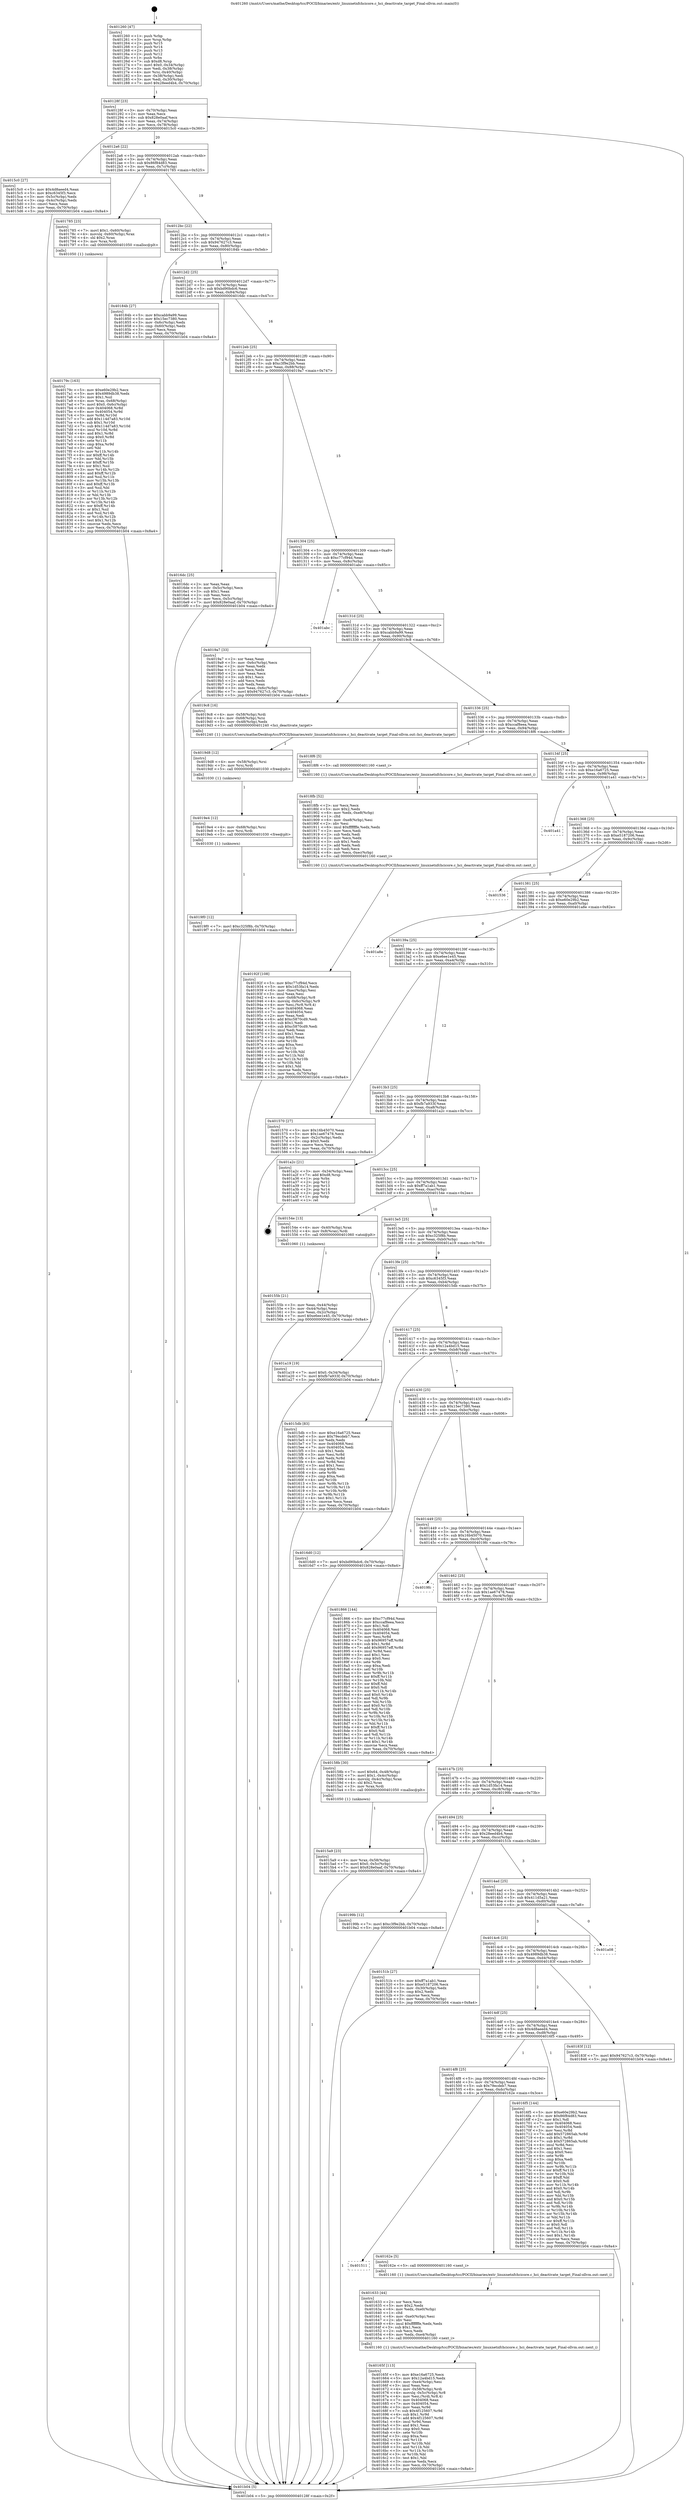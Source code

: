 digraph "0x401260" {
  label = "0x401260 (/mnt/c/Users/mathe/Desktop/tcc/POCII/binaries/extr_linuxnetnfchcicore.c_hci_deactivate_target_Final-ollvm.out::main(0))"
  labelloc = "t"
  node[shape=record]

  Entry [label="",width=0.3,height=0.3,shape=circle,fillcolor=black,style=filled]
  "0x40128f" [label="{
     0x40128f [23]\l
     | [instrs]\l
     &nbsp;&nbsp;0x40128f \<+3\>: mov -0x70(%rbp),%eax\l
     &nbsp;&nbsp;0x401292 \<+2\>: mov %eax,%ecx\l
     &nbsp;&nbsp;0x401294 \<+6\>: sub $0x828e0aaf,%ecx\l
     &nbsp;&nbsp;0x40129a \<+3\>: mov %eax,-0x74(%rbp)\l
     &nbsp;&nbsp;0x40129d \<+3\>: mov %ecx,-0x78(%rbp)\l
     &nbsp;&nbsp;0x4012a0 \<+6\>: je 00000000004015c0 \<main+0x360\>\l
  }"]
  "0x4015c0" [label="{
     0x4015c0 [27]\l
     | [instrs]\l
     &nbsp;&nbsp;0x4015c0 \<+5\>: mov $0x4d8aeed4,%eax\l
     &nbsp;&nbsp;0x4015c5 \<+5\>: mov $0xc6345f3,%ecx\l
     &nbsp;&nbsp;0x4015ca \<+3\>: mov -0x5c(%rbp),%edx\l
     &nbsp;&nbsp;0x4015cd \<+3\>: cmp -0x4c(%rbp),%edx\l
     &nbsp;&nbsp;0x4015d0 \<+3\>: cmovl %ecx,%eax\l
     &nbsp;&nbsp;0x4015d3 \<+3\>: mov %eax,-0x70(%rbp)\l
     &nbsp;&nbsp;0x4015d6 \<+5\>: jmp 0000000000401b04 \<main+0x8a4\>\l
  }"]
  "0x4012a6" [label="{
     0x4012a6 [22]\l
     | [instrs]\l
     &nbsp;&nbsp;0x4012a6 \<+5\>: jmp 00000000004012ab \<main+0x4b\>\l
     &nbsp;&nbsp;0x4012ab \<+3\>: mov -0x74(%rbp),%eax\l
     &nbsp;&nbsp;0x4012ae \<+5\>: sub $0x86f84d83,%eax\l
     &nbsp;&nbsp;0x4012b3 \<+3\>: mov %eax,-0x7c(%rbp)\l
     &nbsp;&nbsp;0x4012b6 \<+6\>: je 0000000000401785 \<main+0x525\>\l
  }"]
  Exit [label="",width=0.3,height=0.3,shape=circle,fillcolor=black,style=filled,peripheries=2]
  "0x401785" [label="{
     0x401785 [23]\l
     | [instrs]\l
     &nbsp;&nbsp;0x401785 \<+7\>: movl $0x1,-0x60(%rbp)\l
     &nbsp;&nbsp;0x40178c \<+4\>: movslq -0x60(%rbp),%rax\l
     &nbsp;&nbsp;0x401790 \<+4\>: shl $0x2,%rax\l
     &nbsp;&nbsp;0x401794 \<+3\>: mov %rax,%rdi\l
     &nbsp;&nbsp;0x401797 \<+5\>: call 0000000000401050 \<malloc@plt\>\l
     | [calls]\l
     &nbsp;&nbsp;0x401050 \{1\} (unknown)\l
  }"]
  "0x4012bc" [label="{
     0x4012bc [22]\l
     | [instrs]\l
     &nbsp;&nbsp;0x4012bc \<+5\>: jmp 00000000004012c1 \<main+0x61\>\l
     &nbsp;&nbsp;0x4012c1 \<+3\>: mov -0x74(%rbp),%eax\l
     &nbsp;&nbsp;0x4012c4 \<+5\>: sub $0x947627c3,%eax\l
     &nbsp;&nbsp;0x4012c9 \<+3\>: mov %eax,-0x80(%rbp)\l
     &nbsp;&nbsp;0x4012cc \<+6\>: je 000000000040184b \<main+0x5eb\>\l
  }"]
  "0x4019f0" [label="{
     0x4019f0 [12]\l
     | [instrs]\l
     &nbsp;&nbsp;0x4019f0 \<+7\>: movl $0xc325f8b,-0x70(%rbp)\l
     &nbsp;&nbsp;0x4019f7 \<+5\>: jmp 0000000000401b04 \<main+0x8a4\>\l
  }"]
  "0x40184b" [label="{
     0x40184b [27]\l
     | [instrs]\l
     &nbsp;&nbsp;0x40184b \<+5\>: mov $0xcabb9a99,%eax\l
     &nbsp;&nbsp;0x401850 \<+5\>: mov $0x15ec7380,%ecx\l
     &nbsp;&nbsp;0x401855 \<+3\>: mov -0x6c(%rbp),%edx\l
     &nbsp;&nbsp;0x401858 \<+3\>: cmp -0x60(%rbp),%edx\l
     &nbsp;&nbsp;0x40185b \<+3\>: cmovl %ecx,%eax\l
     &nbsp;&nbsp;0x40185e \<+3\>: mov %eax,-0x70(%rbp)\l
     &nbsp;&nbsp;0x401861 \<+5\>: jmp 0000000000401b04 \<main+0x8a4\>\l
  }"]
  "0x4012d2" [label="{
     0x4012d2 [25]\l
     | [instrs]\l
     &nbsp;&nbsp;0x4012d2 \<+5\>: jmp 00000000004012d7 \<main+0x77\>\l
     &nbsp;&nbsp;0x4012d7 \<+3\>: mov -0x74(%rbp),%eax\l
     &nbsp;&nbsp;0x4012da \<+5\>: sub $0xbd90bdc6,%eax\l
     &nbsp;&nbsp;0x4012df \<+6\>: mov %eax,-0x84(%rbp)\l
     &nbsp;&nbsp;0x4012e5 \<+6\>: je 00000000004016dc \<main+0x47c\>\l
  }"]
  "0x4019e4" [label="{
     0x4019e4 [12]\l
     | [instrs]\l
     &nbsp;&nbsp;0x4019e4 \<+4\>: mov -0x68(%rbp),%rsi\l
     &nbsp;&nbsp;0x4019e8 \<+3\>: mov %rsi,%rdi\l
     &nbsp;&nbsp;0x4019eb \<+5\>: call 0000000000401030 \<free@plt\>\l
     | [calls]\l
     &nbsp;&nbsp;0x401030 \{1\} (unknown)\l
  }"]
  "0x4016dc" [label="{
     0x4016dc [25]\l
     | [instrs]\l
     &nbsp;&nbsp;0x4016dc \<+2\>: xor %eax,%eax\l
     &nbsp;&nbsp;0x4016de \<+3\>: mov -0x5c(%rbp),%ecx\l
     &nbsp;&nbsp;0x4016e1 \<+3\>: sub $0x1,%eax\l
     &nbsp;&nbsp;0x4016e4 \<+2\>: sub %eax,%ecx\l
     &nbsp;&nbsp;0x4016e6 \<+3\>: mov %ecx,-0x5c(%rbp)\l
     &nbsp;&nbsp;0x4016e9 \<+7\>: movl $0x828e0aaf,-0x70(%rbp)\l
     &nbsp;&nbsp;0x4016f0 \<+5\>: jmp 0000000000401b04 \<main+0x8a4\>\l
  }"]
  "0x4012eb" [label="{
     0x4012eb [25]\l
     | [instrs]\l
     &nbsp;&nbsp;0x4012eb \<+5\>: jmp 00000000004012f0 \<main+0x90\>\l
     &nbsp;&nbsp;0x4012f0 \<+3\>: mov -0x74(%rbp),%eax\l
     &nbsp;&nbsp;0x4012f3 \<+5\>: sub $0xc3f9e2bb,%eax\l
     &nbsp;&nbsp;0x4012f8 \<+6\>: mov %eax,-0x88(%rbp)\l
     &nbsp;&nbsp;0x4012fe \<+6\>: je 00000000004019a7 \<main+0x747\>\l
  }"]
  "0x4019d8" [label="{
     0x4019d8 [12]\l
     | [instrs]\l
     &nbsp;&nbsp;0x4019d8 \<+4\>: mov -0x58(%rbp),%rsi\l
     &nbsp;&nbsp;0x4019dc \<+3\>: mov %rsi,%rdi\l
     &nbsp;&nbsp;0x4019df \<+5\>: call 0000000000401030 \<free@plt\>\l
     | [calls]\l
     &nbsp;&nbsp;0x401030 \{1\} (unknown)\l
  }"]
  "0x4019a7" [label="{
     0x4019a7 [33]\l
     | [instrs]\l
     &nbsp;&nbsp;0x4019a7 \<+2\>: xor %eax,%eax\l
     &nbsp;&nbsp;0x4019a9 \<+3\>: mov -0x6c(%rbp),%ecx\l
     &nbsp;&nbsp;0x4019ac \<+2\>: mov %eax,%edx\l
     &nbsp;&nbsp;0x4019ae \<+2\>: sub %ecx,%edx\l
     &nbsp;&nbsp;0x4019b0 \<+2\>: mov %eax,%ecx\l
     &nbsp;&nbsp;0x4019b2 \<+3\>: sub $0x1,%ecx\l
     &nbsp;&nbsp;0x4019b5 \<+2\>: add %ecx,%edx\l
     &nbsp;&nbsp;0x4019b7 \<+2\>: sub %edx,%eax\l
     &nbsp;&nbsp;0x4019b9 \<+3\>: mov %eax,-0x6c(%rbp)\l
     &nbsp;&nbsp;0x4019bc \<+7\>: movl $0x947627c3,-0x70(%rbp)\l
     &nbsp;&nbsp;0x4019c3 \<+5\>: jmp 0000000000401b04 \<main+0x8a4\>\l
  }"]
  "0x401304" [label="{
     0x401304 [25]\l
     | [instrs]\l
     &nbsp;&nbsp;0x401304 \<+5\>: jmp 0000000000401309 \<main+0xa9\>\l
     &nbsp;&nbsp;0x401309 \<+3\>: mov -0x74(%rbp),%eax\l
     &nbsp;&nbsp;0x40130c \<+5\>: sub $0xc77cf94d,%eax\l
     &nbsp;&nbsp;0x401311 \<+6\>: mov %eax,-0x8c(%rbp)\l
     &nbsp;&nbsp;0x401317 \<+6\>: je 0000000000401abc \<main+0x85c\>\l
  }"]
  "0x40192f" [label="{
     0x40192f [108]\l
     | [instrs]\l
     &nbsp;&nbsp;0x40192f \<+5\>: mov $0xc77cf94d,%ecx\l
     &nbsp;&nbsp;0x401934 \<+5\>: mov $0x1d53fa14,%edx\l
     &nbsp;&nbsp;0x401939 \<+6\>: mov -0xec(%rbp),%esi\l
     &nbsp;&nbsp;0x40193f \<+3\>: imul %eax,%esi\l
     &nbsp;&nbsp;0x401942 \<+4\>: mov -0x68(%rbp),%r8\l
     &nbsp;&nbsp;0x401946 \<+4\>: movslq -0x6c(%rbp),%r9\l
     &nbsp;&nbsp;0x40194a \<+4\>: mov %esi,(%r8,%r9,4)\l
     &nbsp;&nbsp;0x40194e \<+7\>: mov 0x404068,%eax\l
     &nbsp;&nbsp;0x401955 \<+7\>: mov 0x404054,%esi\l
     &nbsp;&nbsp;0x40195c \<+2\>: mov %eax,%edi\l
     &nbsp;&nbsp;0x40195e \<+6\>: add $0xc5870cd9,%edi\l
     &nbsp;&nbsp;0x401964 \<+3\>: sub $0x1,%edi\l
     &nbsp;&nbsp;0x401967 \<+6\>: sub $0xc5870cd9,%edi\l
     &nbsp;&nbsp;0x40196d \<+3\>: imul %edi,%eax\l
     &nbsp;&nbsp;0x401970 \<+3\>: and $0x1,%eax\l
     &nbsp;&nbsp;0x401973 \<+3\>: cmp $0x0,%eax\l
     &nbsp;&nbsp;0x401976 \<+4\>: sete %r10b\l
     &nbsp;&nbsp;0x40197a \<+3\>: cmp $0xa,%esi\l
     &nbsp;&nbsp;0x40197d \<+4\>: setl %r11b\l
     &nbsp;&nbsp;0x401981 \<+3\>: mov %r10b,%bl\l
     &nbsp;&nbsp;0x401984 \<+3\>: and %r11b,%bl\l
     &nbsp;&nbsp;0x401987 \<+3\>: xor %r11b,%r10b\l
     &nbsp;&nbsp;0x40198a \<+3\>: or %r10b,%bl\l
     &nbsp;&nbsp;0x40198d \<+3\>: test $0x1,%bl\l
     &nbsp;&nbsp;0x401990 \<+3\>: cmovne %edx,%ecx\l
     &nbsp;&nbsp;0x401993 \<+3\>: mov %ecx,-0x70(%rbp)\l
     &nbsp;&nbsp;0x401996 \<+5\>: jmp 0000000000401b04 \<main+0x8a4\>\l
  }"]
  "0x401abc" [label="{
     0x401abc\l
  }", style=dashed]
  "0x40131d" [label="{
     0x40131d [25]\l
     | [instrs]\l
     &nbsp;&nbsp;0x40131d \<+5\>: jmp 0000000000401322 \<main+0xc2\>\l
     &nbsp;&nbsp;0x401322 \<+3\>: mov -0x74(%rbp),%eax\l
     &nbsp;&nbsp;0x401325 \<+5\>: sub $0xcabb9a99,%eax\l
     &nbsp;&nbsp;0x40132a \<+6\>: mov %eax,-0x90(%rbp)\l
     &nbsp;&nbsp;0x401330 \<+6\>: je 00000000004019c8 \<main+0x768\>\l
  }"]
  "0x4018fb" [label="{
     0x4018fb [52]\l
     | [instrs]\l
     &nbsp;&nbsp;0x4018fb \<+2\>: xor %ecx,%ecx\l
     &nbsp;&nbsp;0x4018fd \<+5\>: mov $0x2,%edx\l
     &nbsp;&nbsp;0x401902 \<+6\>: mov %edx,-0xe8(%rbp)\l
     &nbsp;&nbsp;0x401908 \<+1\>: cltd\l
     &nbsp;&nbsp;0x401909 \<+6\>: mov -0xe8(%rbp),%esi\l
     &nbsp;&nbsp;0x40190f \<+2\>: idiv %esi\l
     &nbsp;&nbsp;0x401911 \<+6\>: imul $0xfffffffe,%edx,%edx\l
     &nbsp;&nbsp;0x401917 \<+2\>: mov %ecx,%edi\l
     &nbsp;&nbsp;0x401919 \<+2\>: sub %edx,%edi\l
     &nbsp;&nbsp;0x40191b \<+2\>: mov %ecx,%edx\l
     &nbsp;&nbsp;0x40191d \<+3\>: sub $0x1,%edx\l
     &nbsp;&nbsp;0x401920 \<+2\>: add %edx,%edi\l
     &nbsp;&nbsp;0x401922 \<+2\>: sub %edi,%ecx\l
     &nbsp;&nbsp;0x401924 \<+6\>: mov %ecx,-0xec(%rbp)\l
     &nbsp;&nbsp;0x40192a \<+5\>: call 0000000000401160 \<next_i\>\l
     | [calls]\l
     &nbsp;&nbsp;0x401160 \{1\} (/mnt/c/Users/mathe/Desktop/tcc/POCII/binaries/extr_linuxnetnfchcicore.c_hci_deactivate_target_Final-ollvm.out::next_i)\l
  }"]
  "0x4019c8" [label="{
     0x4019c8 [16]\l
     | [instrs]\l
     &nbsp;&nbsp;0x4019c8 \<+4\>: mov -0x58(%rbp),%rdi\l
     &nbsp;&nbsp;0x4019cc \<+4\>: mov -0x68(%rbp),%rsi\l
     &nbsp;&nbsp;0x4019d0 \<+3\>: mov -0x48(%rbp),%edx\l
     &nbsp;&nbsp;0x4019d3 \<+5\>: call 0000000000401240 \<hci_deactivate_target\>\l
     | [calls]\l
     &nbsp;&nbsp;0x401240 \{1\} (/mnt/c/Users/mathe/Desktop/tcc/POCII/binaries/extr_linuxnetnfchcicore.c_hci_deactivate_target_Final-ollvm.out::hci_deactivate_target)\l
  }"]
  "0x401336" [label="{
     0x401336 [25]\l
     | [instrs]\l
     &nbsp;&nbsp;0x401336 \<+5\>: jmp 000000000040133b \<main+0xdb\>\l
     &nbsp;&nbsp;0x40133b \<+3\>: mov -0x74(%rbp),%eax\l
     &nbsp;&nbsp;0x40133e \<+5\>: sub $0xccaf8eea,%eax\l
     &nbsp;&nbsp;0x401343 \<+6\>: mov %eax,-0x94(%rbp)\l
     &nbsp;&nbsp;0x401349 \<+6\>: je 00000000004018f6 \<main+0x696\>\l
  }"]
  "0x40179c" [label="{
     0x40179c [163]\l
     | [instrs]\l
     &nbsp;&nbsp;0x40179c \<+5\>: mov $0xe60e29b2,%ecx\l
     &nbsp;&nbsp;0x4017a1 \<+5\>: mov $0x4989db38,%edx\l
     &nbsp;&nbsp;0x4017a6 \<+3\>: mov $0x1,%sil\l
     &nbsp;&nbsp;0x4017a9 \<+4\>: mov %rax,-0x68(%rbp)\l
     &nbsp;&nbsp;0x4017ad \<+7\>: movl $0x0,-0x6c(%rbp)\l
     &nbsp;&nbsp;0x4017b4 \<+8\>: mov 0x404068,%r8d\l
     &nbsp;&nbsp;0x4017bc \<+8\>: mov 0x404054,%r9d\l
     &nbsp;&nbsp;0x4017c4 \<+3\>: mov %r8d,%r10d\l
     &nbsp;&nbsp;0x4017c7 \<+7\>: add $0x114d7a83,%r10d\l
     &nbsp;&nbsp;0x4017ce \<+4\>: sub $0x1,%r10d\l
     &nbsp;&nbsp;0x4017d2 \<+7\>: sub $0x114d7a83,%r10d\l
     &nbsp;&nbsp;0x4017d9 \<+4\>: imul %r10d,%r8d\l
     &nbsp;&nbsp;0x4017dd \<+4\>: and $0x1,%r8d\l
     &nbsp;&nbsp;0x4017e1 \<+4\>: cmp $0x0,%r8d\l
     &nbsp;&nbsp;0x4017e5 \<+4\>: sete %r11b\l
     &nbsp;&nbsp;0x4017e9 \<+4\>: cmp $0xa,%r9d\l
     &nbsp;&nbsp;0x4017ed \<+3\>: setl %bl\l
     &nbsp;&nbsp;0x4017f0 \<+3\>: mov %r11b,%r14b\l
     &nbsp;&nbsp;0x4017f3 \<+4\>: xor $0xff,%r14b\l
     &nbsp;&nbsp;0x4017f7 \<+3\>: mov %bl,%r15b\l
     &nbsp;&nbsp;0x4017fa \<+4\>: xor $0xff,%r15b\l
     &nbsp;&nbsp;0x4017fe \<+4\>: xor $0x1,%sil\l
     &nbsp;&nbsp;0x401802 \<+3\>: mov %r14b,%r12b\l
     &nbsp;&nbsp;0x401805 \<+4\>: and $0xff,%r12b\l
     &nbsp;&nbsp;0x401809 \<+3\>: and %sil,%r11b\l
     &nbsp;&nbsp;0x40180c \<+3\>: mov %r15b,%r13b\l
     &nbsp;&nbsp;0x40180f \<+4\>: and $0xff,%r13b\l
     &nbsp;&nbsp;0x401813 \<+3\>: and %sil,%bl\l
     &nbsp;&nbsp;0x401816 \<+3\>: or %r11b,%r12b\l
     &nbsp;&nbsp;0x401819 \<+3\>: or %bl,%r13b\l
     &nbsp;&nbsp;0x40181c \<+3\>: xor %r13b,%r12b\l
     &nbsp;&nbsp;0x40181f \<+3\>: or %r15b,%r14b\l
     &nbsp;&nbsp;0x401822 \<+4\>: xor $0xff,%r14b\l
     &nbsp;&nbsp;0x401826 \<+4\>: or $0x1,%sil\l
     &nbsp;&nbsp;0x40182a \<+3\>: and %sil,%r14b\l
     &nbsp;&nbsp;0x40182d \<+3\>: or %r14b,%r12b\l
     &nbsp;&nbsp;0x401830 \<+4\>: test $0x1,%r12b\l
     &nbsp;&nbsp;0x401834 \<+3\>: cmovne %edx,%ecx\l
     &nbsp;&nbsp;0x401837 \<+3\>: mov %ecx,-0x70(%rbp)\l
     &nbsp;&nbsp;0x40183a \<+5\>: jmp 0000000000401b04 \<main+0x8a4\>\l
  }"]
  "0x4018f6" [label="{
     0x4018f6 [5]\l
     | [instrs]\l
     &nbsp;&nbsp;0x4018f6 \<+5\>: call 0000000000401160 \<next_i\>\l
     | [calls]\l
     &nbsp;&nbsp;0x401160 \{1\} (/mnt/c/Users/mathe/Desktop/tcc/POCII/binaries/extr_linuxnetnfchcicore.c_hci_deactivate_target_Final-ollvm.out::next_i)\l
  }"]
  "0x40134f" [label="{
     0x40134f [25]\l
     | [instrs]\l
     &nbsp;&nbsp;0x40134f \<+5\>: jmp 0000000000401354 \<main+0xf4\>\l
     &nbsp;&nbsp;0x401354 \<+3\>: mov -0x74(%rbp),%eax\l
     &nbsp;&nbsp;0x401357 \<+5\>: sub $0xe16a6725,%eax\l
     &nbsp;&nbsp;0x40135c \<+6\>: mov %eax,-0x98(%rbp)\l
     &nbsp;&nbsp;0x401362 \<+6\>: je 0000000000401a41 \<main+0x7e1\>\l
  }"]
  "0x40165f" [label="{
     0x40165f [113]\l
     | [instrs]\l
     &nbsp;&nbsp;0x40165f \<+5\>: mov $0xe16a6725,%ecx\l
     &nbsp;&nbsp;0x401664 \<+5\>: mov $0x12a4bd15,%edx\l
     &nbsp;&nbsp;0x401669 \<+6\>: mov -0xe4(%rbp),%esi\l
     &nbsp;&nbsp;0x40166f \<+3\>: imul %eax,%esi\l
     &nbsp;&nbsp;0x401672 \<+4\>: mov -0x58(%rbp),%rdi\l
     &nbsp;&nbsp;0x401676 \<+4\>: movslq -0x5c(%rbp),%r8\l
     &nbsp;&nbsp;0x40167a \<+4\>: mov %esi,(%rdi,%r8,4)\l
     &nbsp;&nbsp;0x40167e \<+7\>: mov 0x404068,%eax\l
     &nbsp;&nbsp;0x401685 \<+7\>: mov 0x404054,%esi\l
     &nbsp;&nbsp;0x40168c \<+3\>: mov %eax,%r9d\l
     &nbsp;&nbsp;0x40168f \<+7\>: sub $0x4f125607,%r9d\l
     &nbsp;&nbsp;0x401696 \<+4\>: sub $0x1,%r9d\l
     &nbsp;&nbsp;0x40169a \<+7\>: add $0x4f125607,%r9d\l
     &nbsp;&nbsp;0x4016a1 \<+4\>: imul %r9d,%eax\l
     &nbsp;&nbsp;0x4016a5 \<+3\>: and $0x1,%eax\l
     &nbsp;&nbsp;0x4016a8 \<+3\>: cmp $0x0,%eax\l
     &nbsp;&nbsp;0x4016ab \<+4\>: sete %r10b\l
     &nbsp;&nbsp;0x4016af \<+3\>: cmp $0xa,%esi\l
     &nbsp;&nbsp;0x4016b2 \<+4\>: setl %r11b\l
     &nbsp;&nbsp;0x4016b6 \<+3\>: mov %r10b,%bl\l
     &nbsp;&nbsp;0x4016b9 \<+3\>: and %r11b,%bl\l
     &nbsp;&nbsp;0x4016bc \<+3\>: xor %r11b,%r10b\l
     &nbsp;&nbsp;0x4016bf \<+3\>: or %r10b,%bl\l
     &nbsp;&nbsp;0x4016c2 \<+3\>: test $0x1,%bl\l
     &nbsp;&nbsp;0x4016c5 \<+3\>: cmovne %edx,%ecx\l
     &nbsp;&nbsp;0x4016c8 \<+3\>: mov %ecx,-0x70(%rbp)\l
     &nbsp;&nbsp;0x4016cb \<+5\>: jmp 0000000000401b04 \<main+0x8a4\>\l
  }"]
  "0x401a41" [label="{
     0x401a41\l
  }", style=dashed]
  "0x401368" [label="{
     0x401368 [25]\l
     | [instrs]\l
     &nbsp;&nbsp;0x401368 \<+5\>: jmp 000000000040136d \<main+0x10d\>\l
     &nbsp;&nbsp;0x40136d \<+3\>: mov -0x74(%rbp),%eax\l
     &nbsp;&nbsp;0x401370 \<+5\>: sub $0xe5187206,%eax\l
     &nbsp;&nbsp;0x401375 \<+6\>: mov %eax,-0x9c(%rbp)\l
     &nbsp;&nbsp;0x40137b \<+6\>: je 0000000000401536 \<main+0x2d6\>\l
  }"]
  "0x401633" [label="{
     0x401633 [44]\l
     | [instrs]\l
     &nbsp;&nbsp;0x401633 \<+2\>: xor %ecx,%ecx\l
     &nbsp;&nbsp;0x401635 \<+5\>: mov $0x2,%edx\l
     &nbsp;&nbsp;0x40163a \<+6\>: mov %edx,-0xe0(%rbp)\l
     &nbsp;&nbsp;0x401640 \<+1\>: cltd\l
     &nbsp;&nbsp;0x401641 \<+6\>: mov -0xe0(%rbp),%esi\l
     &nbsp;&nbsp;0x401647 \<+2\>: idiv %esi\l
     &nbsp;&nbsp;0x401649 \<+6\>: imul $0xfffffffe,%edx,%edx\l
     &nbsp;&nbsp;0x40164f \<+3\>: sub $0x1,%ecx\l
     &nbsp;&nbsp;0x401652 \<+2\>: sub %ecx,%edx\l
     &nbsp;&nbsp;0x401654 \<+6\>: mov %edx,-0xe4(%rbp)\l
     &nbsp;&nbsp;0x40165a \<+5\>: call 0000000000401160 \<next_i\>\l
     | [calls]\l
     &nbsp;&nbsp;0x401160 \{1\} (/mnt/c/Users/mathe/Desktop/tcc/POCII/binaries/extr_linuxnetnfchcicore.c_hci_deactivate_target_Final-ollvm.out::next_i)\l
  }"]
  "0x401536" [label="{
     0x401536\l
  }", style=dashed]
  "0x401381" [label="{
     0x401381 [25]\l
     | [instrs]\l
     &nbsp;&nbsp;0x401381 \<+5\>: jmp 0000000000401386 \<main+0x126\>\l
     &nbsp;&nbsp;0x401386 \<+3\>: mov -0x74(%rbp),%eax\l
     &nbsp;&nbsp;0x401389 \<+5\>: sub $0xe60e29b2,%eax\l
     &nbsp;&nbsp;0x40138e \<+6\>: mov %eax,-0xa0(%rbp)\l
     &nbsp;&nbsp;0x401394 \<+6\>: je 0000000000401a8e \<main+0x82e\>\l
  }"]
  "0x401511" [label="{
     0x401511\l
  }", style=dashed]
  "0x401a8e" [label="{
     0x401a8e\l
  }", style=dashed]
  "0x40139a" [label="{
     0x40139a [25]\l
     | [instrs]\l
     &nbsp;&nbsp;0x40139a \<+5\>: jmp 000000000040139f \<main+0x13f\>\l
     &nbsp;&nbsp;0x40139f \<+3\>: mov -0x74(%rbp),%eax\l
     &nbsp;&nbsp;0x4013a2 \<+5\>: sub $0xe6ee1e45,%eax\l
     &nbsp;&nbsp;0x4013a7 \<+6\>: mov %eax,-0xa4(%rbp)\l
     &nbsp;&nbsp;0x4013ad \<+6\>: je 0000000000401570 \<main+0x310\>\l
  }"]
  "0x40162e" [label="{
     0x40162e [5]\l
     | [instrs]\l
     &nbsp;&nbsp;0x40162e \<+5\>: call 0000000000401160 \<next_i\>\l
     | [calls]\l
     &nbsp;&nbsp;0x401160 \{1\} (/mnt/c/Users/mathe/Desktop/tcc/POCII/binaries/extr_linuxnetnfchcicore.c_hci_deactivate_target_Final-ollvm.out::next_i)\l
  }"]
  "0x401570" [label="{
     0x401570 [27]\l
     | [instrs]\l
     &nbsp;&nbsp;0x401570 \<+5\>: mov $0x16b45070,%eax\l
     &nbsp;&nbsp;0x401575 \<+5\>: mov $0x1ae67478,%ecx\l
     &nbsp;&nbsp;0x40157a \<+3\>: mov -0x2c(%rbp),%edx\l
     &nbsp;&nbsp;0x40157d \<+3\>: cmp $0x0,%edx\l
     &nbsp;&nbsp;0x401580 \<+3\>: cmove %ecx,%eax\l
     &nbsp;&nbsp;0x401583 \<+3\>: mov %eax,-0x70(%rbp)\l
     &nbsp;&nbsp;0x401586 \<+5\>: jmp 0000000000401b04 \<main+0x8a4\>\l
  }"]
  "0x4013b3" [label="{
     0x4013b3 [25]\l
     | [instrs]\l
     &nbsp;&nbsp;0x4013b3 \<+5\>: jmp 00000000004013b8 \<main+0x158\>\l
     &nbsp;&nbsp;0x4013b8 \<+3\>: mov -0x74(%rbp),%eax\l
     &nbsp;&nbsp;0x4013bb \<+5\>: sub $0xfb7a933f,%eax\l
     &nbsp;&nbsp;0x4013c0 \<+6\>: mov %eax,-0xa8(%rbp)\l
     &nbsp;&nbsp;0x4013c6 \<+6\>: je 0000000000401a2c \<main+0x7cc\>\l
  }"]
  "0x4014f8" [label="{
     0x4014f8 [25]\l
     | [instrs]\l
     &nbsp;&nbsp;0x4014f8 \<+5\>: jmp 00000000004014fd \<main+0x29d\>\l
     &nbsp;&nbsp;0x4014fd \<+3\>: mov -0x74(%rbp),%eax\l
     &nbsp;&nbsp;0x401500 \<+5\>: sub $0x79ecdeb7,%eax\l
     &nbsp;&nbsp;0x401505 \<+6\>: mov %eax,-0xdc(%rbp)\l
     &nbsp;&nbsp;0x40150b \<+6\>: je 000000000040162e \<main+0x3ce\>\l
  }"]
  "0x401a2c" [label="{
     0x401a2c [21]\l
     | [instrs]\l
     &nbsp;&nbsp;0x401a2c \<+3\>: mov -0x34(%rbp),%eax\l
     &nbsp;&nbsp;0x401a2f \<+7\>: add $0xd8,%rsp\l
     &nbsp;&nbsp;0x401a36 \<+1\>: pop %rbx\l
     &nbsp;&nbsp;0x401a37 \<+2\>: pop %r12\l
     &nbsp;&nbsp;0x401a39 \<+2\>: pop %r13\l
     &nbsp;&nbsp;0x401a3b \<+2\>: pop %r14\l
     &nbsp;&nbsp;0x401a3d \<+2\>: pop %r15\l
     &nbsp;&nbsp;0x401a3f \<+1\>: pop %rbp\l
     &nbsp;&nbsp;0x401a40 \<+1\>: ret\l
  }"]
  "0x4013cc" [label="{
     0x4013cc [25]\l
     | [instrs]\l
     &nbsp;&nbsp;0x4013cc \<+5\>: jmp 00000000004013d1 \<main+0x171\>\l
     &nbsp;&nbsp;0x4013d1 \<+3\>: mov -0x74(%rbp),%eax\l
     &nbsp;&nbsp;0x4013d4 \<+5\>: sub $0xff7a1ab1,%eax\l
     &nbsp;&nbsp;0x4013d9 \<+6\>: mov %eax,-0xac(%rbp)\l
     &nbsp;&nbsp;0x4013df \<+6\>: je 000000000040154e \<main+0x2ee\>\l
  }"]
  "0x4016f5" [label="{
     0x4016f5 [144]\l
     | [instrs]\l
     &nbsp;&nbsp;0x4016f5 \<+5\>: mov $0xe60e29b2,%eax\l
     &nbsp;&nbsp;0x4016fa \<+5\>: mov $0x86f84d83,%ecx\l
     &nbsp;&nbsp;0x4016ff \<+2\>: mov $0x1,%dl\l
     &nbsp;&nbsp;0x401701 \<+7\>: mov 0x404068,%esi\l
     &nbsp;&nbsp;0x401708 \<+7\>: mov 0x404054,%edi\l
     &nbsp;&nbsp;0x40170f \<+3\>: mov %esi,%r8d\l
     &nbsp;&nbsp;0x401712 \<+7\>: add $0x572865ab,%r8d\l
     &nbsp;&nbsp;0x401719 \<+4\>: sub $0x1,%r8d\l
     &nbsp;&nbsp;0x40171d \<+7\>: sub $0x572865ab,%r8d\l
     &nbsp;&nbsp;0x401724 \<+4\>: imul %r8d,%esi\l
     &nbsp;&nbsp;0x401728 \<+3\>: and $0x1,%esi\l
     &nbsp;&nbsp;0x40172b \<+3\>: cmp $0x0,%esi\l
     &nbsp;&nbsp;0x40172e \<+4\>: sete %r9b\l
     &nbsp;&nbsp;0x401732 \<+3\>: cmp $0xa,%edi\l
     &nbsp;&nbsp;0x401735 \<+4\>: setl %r10b\l
     &nbsp;&nbsp;0x401739 \<+3\>: mov %r9b,%r11b\l
     &nbsp;&nbsp;0x40173c \<+4\>: xor $0xff,%r11b\l
     &nbsp;&nbsp;0x401740 \<+3\>: mov %r10b,%bl\l
     &nbsp;&nbsp;0x401743 \<+3\>: xor $0xff,%bl\l
     &nbsp;&nbsp;0x401746 \<+3\>: xor $0x0,%dl\l
     &nbsp;&nbsp;0x401749 \<+3\>: mov %r11b,%r14b\l
     &nbsp;&nbsp;0x40174c \<+4\>: and $0x0,%r14b\l
     &nbsp;&nbsp;0x401750 \<+3\>: and %dl,%r9b\l
     &nbsp;&nbsp;0x401753 \<+3\>: mov %bl,%r15b\l
     &nbsp;&nbsp;0x401756 \<+4\>: and $0x0,%r15b\l
     &nbsp;&nbsp;0x40175a \<+3\>: and %dl,%r10b\l
     &nbsp;&nbsp;0x40175d \<+3\>: or %r9b,%r14b\l
     &nbsp;&nbsp;0x401760 \<+3\>: or %r10b,%r15b\l
     &nbsp;&nbsp;0x401763 \<+3\>: xor %r15b,%r14b\l
     &nbsp;&nbsp;0x401766 \<+3\>: or %bl,%r11b\l
     &nbsp;&nbsp;0x401769 \<+4\>: xor $0xff,%r11b\l
     &nbsp;&nbsp;0x40176d \<+3\>: or $0x0,%dl\l
     &nbsp;&nbsp;0x401770 \<+3\>: and %dl,%r11b\l
     &nbsp;&nbsp;0x401773 \<+3\>: or %r11b,%r14b\l
     &nbsp;&nbsp;0x401776 \<+4\>: test $0x1,%r14b\l
     &nbsp;&nbsp;0x40177a \<+3\>: cmovne %ecx,%eax\l
     &nbsp;&nbsp;0x40177d \<+3\>: mov %eax,-0x70(%rbp)\l
     &nbsp;&nbsp;0x401780 \<+5\>: jmp 0000000000401b04 \<main+0x8a4\>\l
  }"]
  "0x40154e" [label="{
     0x40154e [13]\l
     | [instrs]\l
     &nbsp;&nbsp;0x40154e \<+4\>: mov -0x40(%rbp),%rax\l
     &nbsp;&nbsp;0x401552 \<+4\>: mov 0x8(%rax),%rdi\l
     &nbsp;&nbsp;0x401556 \<+5\>: call 0000000000401060 \<atoi@plt\>\l
     | [calls]\l
     &nbsp;&nbsp;0x401060 \{1\} (unknown)\l
  }"]
  "0x4013e5" [label="{
     0x4013e5 [25]\l
     | [instrs]\l
     &nbsp;&nbsp;0x4013e5 \<+5\>: jmp 00000000004013ea \<main+0x18a\>\l
     &nbsp;&nbsp;0x4013ea \<+3\>: mov -0x74(%rbp),%eax\l
     &nbsp;&nbsp;0x4013ed \<+5\>: sub $0xc325f8b,%eax\l
     &nbsp;&nbsp;0x4013f2 \<+6\>: mov %eax,-0xb0(%rbp)\l
     &nbsp;&nbsp;0x4013f8 \<+6\>: je 0000000000401a19 \<main+0x7b9\>\l
  }"]
  "0x4014df" [label="{
     0x4014df [25]\l
     | [instrs]\l
     &nbsp;&nbsp;0x4014df \<+5\>: jmp 00000000004014e4 \<main+0x284\>\l
     &nbsp;&nbsp;0x4014e4 \<+3\>: mov -0x74(%rbp),%eax\l
     &nbsp;&nbsp;0x4014e7 \<+5\>: sub $0x4d8aeed4,%eax\l
     &nbsp;&nbsp;0x4014ec \<+6\>: mov %eax,-0xd8(%rbp)\l
     &nbsp;&nbsp;0x4014f2 \<+6\>: je 00000000004016f5 \<main+0x495\>\l
  }"]
  "0x401a19" [label="{
     0x401a19 [19]\l
     | [instrs]\l
     &nbsp;&nbsp;0x401a19 \<+7\>: movl $0x0,-0x34(%rbp)\l
     &nbsp;&nbsp;0x401a20 \<+7\>: movl $0xfb7a933f,-0x70(%rbp)\l
     &nbsp;&nbsp;0x401a27 \<+5\>: jmp 0000000000401b04 \<main+0x8a4\>\l
  }"]
  "0x4013fe" [label="{
     0x4013fe [25]\l
     | [instrs]\l
     &nbsp;&nbsp;0x4013fe \<+5\>: jmp 0000000000401403 \<main+0x1a3\>\l
     &nbsp;&nbsp;0x401403 \<+3\>: mov -0x74(%rbp),%eax\l
     &nbsp;&nbsp;0x401406 \<+5\>: sub $0xc6345f3,%eax\l
     &nbsp;&nbsp;0x40140b \<+6\>: mov %eax,-0xb4(%rbp)\l
     &nbsp;&nbsp;0x401411 \<+6\>: je 00000000004015db \<main+0x37b\>\l
  }"]
  "0x40183f" [label="{
     0x40183f [12]\l
     | [instrs]\l
     &nbsp;&nbsp;0x40183f \<+7\>: movl $0x947627c3,-0x70(%rbp)\l
     &nbsp;&nbsp;0x401846 \<+5\>: jmp 0000000000401b04 \<main+0x8a4\>\l
  }"]
  "0x4015db" [label="{
     0x4015db [83]\l
     | [instrs]\l
     &nbsp;&nbsp;0x4015db \<+5\>: mov $0xe16a6725,%eax\l
     &nbsp;&nbsp;0x4015e0 \<+5\>: mov $0x79ecdeb7,%ecx\l
     &nbsp;&nbsp;0x4015e5 \<+2\>: xor %edx,%edx\l
     &nbsp;&nbsp;0x4015e7 \<+7\>: mov 0x404068,%esi\l
     &nbsp;&nbsp;0x4015ee \<+7\>: mov 0x404054,%edi\l
     &nbsp;&nbsp;0x4015f5 \<+3\>: sub $0x1,%edx\l
     &nbsp;&nbsp;0x4015f8 \<+3\>: mov %esi,%r8d\l
     &nbsp;&nbsp;0x4015fb \<+3\>: add %edx,%r8d\l
     &nbsp;&nbsp;0x4015fe \<+4\>: imul %r8d,%esi\l
     &nbsp;&nbsp;0x401602 \<+3\>: and $0x1,%esi\l
     &nbsp;&nbsp;0x401605 \<+3\>: cmp $0x0,%esi\l
     &nbsp;&nbsp;0x401608 \<+4\>: sete %r9b\l
     &nbsp;&nbsp;0x40160c \<+3\>: cmp $0xa,%edi\l
     &nbsp;&nbsp;0x40160f \<+4\>: setl %r10b\l
     &nbsp;&nbsp;0x401613 \<+3\>: mov %r9b,%r11b\l
     &nbsp;&nbsp;0x401616 \<+3\>: and %r10b,%r11b\l
     &nbsp;&nbsp;0x401619 \<+3\>: xor %r10b,%r9b\l
     &nbsp;&nbsp;0x40161c \<+3\>: or %r9b,%r11b\l
     &nbsp;&nbsp;0x40161f \<+4\>: test $0x1,%r11b\l
     &nbsp;&nbsp;0x401623 \<+3\>: cmovne %ecx,%eax\l
     &nbsp;&nbsp;0x401626 \<+3\>: mov %eax,-0x70(%rbp)\l
     &nbsp;&nbsp;0x401629 \<+5\>: jmp 0000000000401b04 \<main+0x8a4\>\l
  }"]
  "0x401417" [label="{
     0x401417 [25]\l
     | [instrs]\l
     &nbsp;&nbsp;0x401417 \<+5\>: jmp 000000000040141c \<main+0x1bc\>\l
     &nbsp;&nbsp;0x40141c \<+3\>: mov -0x74(%rbp),%eax\l
     &nbsp;&nbsp;0x40141f \<+5\>: sub $0x12a4bd15,%eax\l
     &nbsp;&nbsp;0x401424 \<+6\>: mov %eax,-0xb8(%rbp)\l
     &nbsp;&nbsp;0x40142a \<+6\>: je 00000000004016d0 \<main+0x470\>\l
  }"]
  "0x4014c6" [label="{
     0x4014c6 [25]\l
     | [instrs]\l
     &nbsp;&nbsp;0x4014c6 \<+5\>: jmp 00000000004014cb \<main+0x26b\>\l
     &nbsp;&nbsp;0x4014cb \<+3\>: mov -0x74(%rbp),%eax\l
     &nbsp;&nbsp;0x4014ce \<+5\>: sub $0x4989db38,%eax\l
     &nbsp;&nbsp;0x4014d3 \<+6\>: mov %eax,-0xd4(%rbp)\l
     &nbsp;&nbsp;0x4014d9 \<+6\>: je 000000000040183f \<main+0x5df\>\l
  }"]
  "0x4016d0" [label="{
     0x4016d0 [12]\l
     | [instrs]\l
     &nbsp;&nbsp;0x4016d0 \<+7\>: movl $0xbd90bdc6,-0x70(%rbp)\l
     &nbsp;&nbsp;0x4016d7 \<+5\>: jmp 0000000000401b04 \<main+0x8a4\>\l
  }"]
  "0x401430" [label="{
     0x401430 [25]\l
     | [instrs]\l
     &nbsp;&nbsp;0x401430 \<+5\>: jmp 0000000000401435 \<main+0x1d5\>\l
     &nbsp;&nbsp;0x401435 \<+3\>: mov -0x74(%rbp),%eax\l
     &nbsp;&nbsp;0x401438 \<+5\>: sub $0x15ec7380,%eax\l
     &nbsp;&nbsp;0x40143d \<+6\>: mov %eax,-0xbc(%rbp)\l
     &nbsp;&nbsp;0x401443 \<+6\>: je 0000000000401866 \<main+0x606\>\l
  }"]
  "0x401a08" [label="{
     0x401a08\l
  }", style=dashed]
  "0x401866" [label="{
     0x401866 [144]\l
     | [instrs]\l
     &nbsp;&nbsp;0x401866 \<+5\>: mov $0xc77cf94d,%eax\l
     &nbsp;&nbsp;0x40186b \<+5\>: mov $0xccaf8eea,%ecx\l
     &nbsp;&nbsp;0x401870 \<+2\>: mov $0x1,%dl\l
     &nbsp;&nbsp;0x401872 \<+7\>: mov 0x404068,%esi\l
     &nbsp;&nbsp;0x401879 \<+7\>: mov 0x404054,%edi\l
     &nbsp;&nbsp;0x401880 \<+3\>: mov %esi,%r8d\l
     &nbsp;&nbsp;0x401883 \<+7\>: sub $0x96957eff,%r8d\l
     &nbsp;&nbsp;0x40188a \<+4\>: sub $0x1,%r8d\l
     &nbsp;&nbsp;0x40188e \<+7\>: add $0x96957eff,%r8d\l
     &nbsp;&nbsp;0x401895 \<+4\>: imul %r8d,%esi\l
     &nbsp;&nbsp;0x401899 \<+3\>: and $0x1,%esi\l
     &nbsp;&nbsp;0x40189c \<+3\>: cmp $0x0,%esi\l
     &nbsp;&nbsp;0x40189f \<+4\>: sete %r9b\l
     &nbsp;&nbsp;0x4018a3 \<+3\>: cmp $0xa,%edi\l
     &nbsp;&nbsp;0x4018a6 \<+4\>: setl %r10b\l
     &nbsp;&nbsp;0x4018aa \<+3\>: mov %r9b,%r11b\l
     &nbsp;&nbsp;0x4018ad \<+4\>: xor $0xff,%r11b\l
     &nbsp;&nbsp;0x4018b1 \<+3\>: mov %r10b,%bl\l
     &nbsp;&nbsp;0x4018b4 \<+3\>: xor $0xff,%bl\l
     &nbsp;&nbsp;0x4018b7 \<+3\>: xor $0x0,%dl\l
     &nbsp;&nbsp;0x4018ba \<+3\>: mov %r11b,%r14b\l
     &nbsp;&nbsp;0x4018bd \<+4\>: and $0x0,%r14b\l
     &nbsp;&nbsp;0x4018c1 \<+3\>: and %dl,%r9b\l
     &nbsp;&nbsp;0x4018c4 \<+3\>: mov %bl,%r15b\l
     &nbsp;&nbsp;0x4018c7 \<+4\>: and $0x0,%r15b\l
     &nbsp;&nbsp;0x4018cb \<+3\>: and %dl,%r10b\l
     &nbsp;&nbsp;0x4018ce \<+3\>: or %r9b,%r14b\l
     &nbsp;&nbsp;0x4018d1 \<+3\>: or %r10b,%r15b\l
     &nbsp;&nbsp;0x4018d4 \<+3\>: xor %r15b,%r14b\l
     &nbsp;&nbsp;0x4018d7 \<+3\>: or %bl,%r11b\l
     &nbsp;&nbsp;0x4018da \<+4\>: xor $0xff,%r11b\l
     &nbsp;&nbsp;0x4018de \<+3\>: or $0x0,%dl\l
     &nbsp;&nbsp;0x4018e1 \<+3\>: and %dl,%r11b\l
     &nbsp;&nbsp;0x4018e4 \<+3\>: or %r11b,%r14b\l
     &nbsp;&nbsp;0x4018e7 \<+4\>: test $0x1,%r14b\l
     &nbsp;&nbsp;0x4018eb \<+3\>: cmovne %ecx,%eax\l
     &nbsp;&nbsp;0x4018ee \<+3\>: mov %eax,-0x70(%rbp)\l
     &nbsp;&nbsp;0x4018f1 \<+5\>: jmp 0000000000401b04 \<main+0x8a4\>\l
  }"]
  "0x401449" [label="{
     0x401449 [25]\l
     | [instrs]\l
     &nbsp;&nbsp;0x401449 \<+5\>: jmp 000000000040144e \<main+0x1ee\>\l
     &nbsp;&nbsp;0x40144e \<+3\>: mov -0x74(%rbp),%eax\l
     &nbsp;&nbsp;0x401451 \<+5\>: sub $0x16b45070,%eax\l
     &nbsp;&nbsp;0x401456 \<+6\>: mov %eax,-0xc0(%rbp)\l
     &nbsp;&nbsp;0x40145c \<+6\>: je 00000000004019fc \<main+0x79c\>\l
  }"]
  "0x4015a9" [label="{
     0x4015a9 [23]\l
     | [instrs]\l
     &nbsp;&nbsp;0x4015a9 \<+4\>: mov %rax,-0x58(%rbp)\l
     &nbsp;&nbsp;0x4015ad \<+7\>: movl $0x0,-0x5c(%rbp)\l
     &nbsp;&nbsp;0x4015b4 \<+7\>: movl $0x828e0aaf,-0x70(%rbp)\l
     &nbsp;&nbsp;0x4015bb \<+5\>: jmp 0000000000401b04 \<main+0x8a4\>\l
  }"]
  "0x4019fc" [label="{
     0x4019fc\l
  }", style=dashed]
  "0x401462" [label="{
     0x401462 [25]\l
     | [instrs]\l
     &nbsp;&nbsp;0x401462 \<+5\>: jmp 0000000000401467 \<main+0x207\>\l
     &nbsp;&nbsp;0x401467 \<+3\>: mov -0x74(%rbp),%eax\l
     &nbsp;&nbsp;0x40146a \<+5\>: sub $0x1ae67478,%eax\l
     &nbsp;&nbsp;0x40146f \<+6\>: mov %eax,-0xc4(%rbp)\l
     &nbsp;&nbsp;0x401475 \<+6\>: je 000000000040158b \<main+0x32b\>\l
  }"]
  "0x40155b" [label="{
     0x40155b [21]\l
     | [instrs]\l
     &nbsp;&nbsp;0x40155b \<+3\>: mov %eax,-0x44(%rbp)\l
     &nbsp;&nbsp;0x40155e \<+3\>: mov -0x44(%rbp),%eax\l
     &nbsp;&nbsp;0x401561 \<+3\>: mov %eax,-0x2c(%rbp)\l
     &nbsp;&nbsp;0x401564 \<+7\>: movl $0xe6ee1e45,-0x70(%rbp)\l
     &nbsp;&nbsp;0x40156b \<+5\>: jmp 0000000000401b04 \<main+0x8a4\>\l
  }"]
  "0x40158b" [label="{
     0x40158b [30]\l
     | [instrs]\l
     &nbsp;&nbsp;0x40158b \<+7\>: movl $0x64,-0x48(%rbp)\l
     &nbsp;&nbsp;0x401592 \<+7\>: movl $0x1,-0x4c(%rbp)\l
     &nbsp;&nbsp;0x401599 \<+4\>: movslq -0x4c(%rbp),%rax\l
     &nbsp;&nbsp;0x40159d \<+4\>: shl $0x2,%rax\l
     &nbsp;&nbsp;0x4015a1 \<+3\>: mov %rax,%rdi\l
     &nbsp;&nbsp;0x4015a4 \<+5\>: call 0000000000401050 \<malloc@plt\>\l
     | [calls]\l
     &nbsp;&nbsp;0x401050 \{1\} (unknown)\l
  }"]
  "0x40147b" [label="{
     0x40147b [25]\l
     | [instrs]\l
     &nbsp;&nbsp;0x40147b \<+5\>: jmp 0000000000401480 \<main+0x220\>\l
     &nbsp;&nbsp;0x401480 \<+3\>: mov -0x74(%rbp),%eax\l
     &nbsp;&nbsp;0x401483 \<+5\>: sub $0x1d53fa14,%eax\l
     &nbsp;&nbsp;0x401488 \<+6\>: mov %eax,-0xc8(%rbp)\l
     &nbsp;&nbsp;0x40148e \<+6\>: je 000000000040199b \<main+0x73b\>\l
  }"]
  "0x401260" [label="{
     0x401260 [47]\l
     | [instrs]\l
     &nbsp;&nbsp;0x401260 \<+1\>: push %rbp\l
     &nbsp;&nbsp;0x401261 \<+3\>: mov %rsp,%rbp\l
     &nbsp;&nbsp;0x401264 \<+2\>: push %r15\l
     &nbsp;&nbsp;0x401266 \<+2\>: push %r14\l
     &nbsp;&nbsp;0x401268 \<+2\>: push %r13\l
     &nbsp;&nbsp;0x40126a \<+2\>: push %r12\l
     &nbsp;&nbsp;0x40126c \<+1\>: push %rbx\l
     &nbsp;&nbsp;0x40126d \<+7\>: sub $0xd8,%rsp\l
     &nbsp;&nbsp;0x401274 \<+7\>: movl $0x0,-0x34(%rbp)\l
     &nbsp;&nbsp;0x40127b \<+3\>: mov %edi,-0x38(%rbp)\l
     &nbsp;&nbsp;0x40127e \<+4\>: mov %rsi,-0x40(%rbp)\l
     &nbsp;&nbsp;0x401282 \<+3\>: mov -0x38(%rbp),%edi\l
     &nbsp;&nbsp;0x401285 \<+3\>: mov %edi,-0x30(%rbp)\l
     &nbsp;&nbsp;0x401288 \<+7\>: movl $0x28eed4b4,-0x70(%rbp)\l
  }"]
  "0x40199b" [label="{
     0x40199b [12]\l
     | [instrs]\l
     &nbsp;&nbsp;0x40199b \<+7\>: movl $0xc3f9e2bb,-0x70(%rbp)\l
     &nbsp;&nbsp;0x4019a2 \<+5\>: jmp 0000000000401b04 \<main+0x8a4\>\l
  }"]
  "0x401494" [label="{
     0x401494 [25]\l
     | [instrs]\l
     &nbsp;&nbsp;0x401494 \<+5\>: jmp 0000000000401499 \<main+0x239\>\l
     &nbsp;&nbsp;0x401499 \<+3\>: mov -0x74(%rbp),%eax\l
     &nbsp;&nbsp;0x40149c \<+5\>: sub $0x28eed4b4,%eax\l
     &nbsp;&nbsp;0x4014a1 \<+6\>: mov %eax,-0xcc(%rbp)\l
     &nbsp;&nbsp;0x4014a7 \<+6\>: je 000000000040151b \<main+0x2bb\>\l
  }"]
  "0x401b04" [label="{
     0x401b04 [5]\l
     | [instrs]\l
     &nbsp;&nbsp;0x401b04 \<+5\>: jmp 000000000040128f \<main+0x2f\>\l
  }"]
  "0x40151b" [label="{
     0x40151b [27]\l
     | [instrs]\l
     &nbsp;&nbsp;0x40151b \<+5\>: mov $0xff7a1ab1,%eax\l
     &nbsp;&nbsp;0x401520 \<+5\>: mov $0xe5187206,%ecx\l
     &nbsp;&nbsp;0x401525 \<+3\>: mov -0x30(%rbp),%edx\l
     &nbsp;&nbsp;0x401528 \<+3\>: cmp $0x2,%edx\l
     &nbsp;&nbsp;0x40152b \<+3\>: cmovne %ecx,%eax\l
     &nbsp;&nbsp;0x40152e \<+3\>: mov %eax,-0x70(%rbp)\l
     &nbsp;&nbsp;0x401531 \<+5\>: jmp 0000000000401b04 \<main+0x8a4\>\l
  }"]
  "0x4014ad" [label="{
     0x4014ad [25]\l
     | [instrs]\l
     &nbsp;&nbsp;0x4014ad \<+5\>: jmp 00000000004014b2 \<main+0x252\>\l
     &nbsp;&nbsp;0x4014b2 \<+3\>: mov -0x74(%rbp),%eax\l
     &nbsp;&nbsp;0x4014b5 \<+5\>: sub $0x411d5a21,%eax\l
     &nbsp;&nbsp;0x4014ba \<+6\>: mov %eax,-0xd0(%rbp)\l
     &nbsp;&nbsp;0x4014c0 \<+6\>: je 0000000000401a08 \<main+0x7a8\>\l
  }"]
  Entry -> "0x401260" [label=" 1"]
  "0x40128f" -> "0x4015c0" [label=" 2"]
  "0x40128f" -> "0x4012a6" [label=" 20"]
  "0x401a2c" -> Exit [label=" 1"]
  "0x4012a6" -> "0x401785" [label=" 1"]
  "0x4012a6" -> "0x4012bc" [label=" 19"]
  "0x401a19" -> "0x401b04" [label=" 1"]
  "0x4012bc" -> "0x40184b" [label=" 2"]
  "0x4012bc" -> "0x4012d2" [label=" 17"]
  "0x4019f0" -> "0x401b04" [label=" 1"]
  "0x4012d2" -> "0x4016dc" [label=" 1"]
  "0x4012d2" -> "0x4012eb" [label=" 16"]
  "0x4019e4" -> "0x4019f0" [label=" 1"]
  "0x4012eb" -> "0x4019a7" [label=" 1"]
  "0x4012eb" -> "0x401304" [label=" 15"]
  "0x4019d8" -> "0x4019e4" [label=" 1"]
  "0x401304" -> "0x401abc" [label=" 0"]
  "0x401304" -> "0x40131d" [label=" 15"]
  "0x4019c8" -> "0x4019d8" [label=" 1"]
  "0x40131d" -> "0x4019c8" [label=" 1"]
  "0x40131d" -> "0x401336" [label=" 14"]
  "0x4019a7" -> "0x401b04" [label=" 1"]
  "0x401336" -> "0x4018f6" [label=" 1"]
  "0x401336" -> "0x40134f" [label=" 13"]
  "0x40199b" -> "0x401b04" [label=" 1"]
  "0x40134f" -> "0x401a41" [label=" 0"]
  "0x40134f" -> "0x401368" [label=" 13"]
  "0x40192f" -> "0x401b04" [label=" 1"]
  "0x401368" -> "0x401536" [label=" 0"]
  "0x401368" -> "0x401381" [label=" 13"]
  "0x4018fb" -> "0x40192f" [label=" 1"]
  "0x401381" -> "0x401a8e" [label=" 0"]
  "0x401381" -> "0x40139a" [label=" 13"]
  "0x4018f6" -> "0x4018fb" [label=" 1"]
  "0x40139a" -> "0x401570" [label=" 1"]
  "0x40139a" -> "0x4013b3" [label=" 12"]
  "0x401866" -> "0x401b04" [label=" 1"]
  "0x4013b3" -> "0x401a2c" [label=" 1"]
  "0x4013b3" -> "0x4013cc" [label=" 11"]
  "0x40183f" -> "0x401b04" [label=" 1"]
  "0x4013cc" -> "0x40154e" [label=" 1"]
  "0x4013cc" -> "0x4013e5" [label=" 10"]
  "0x40179c" -> "0x401b04" [label=" 1"]
  "0x4013e5" -> "0x401a19" [label=" 1"]
  "0x4013e5" -> "0x4013fe" [label=" 9"]
  "0x4016f5" -> "0x401b04" [label=" 1"]
  "0x4013fe" -> "0x4015db" [label=" 1"]
  "0x4013fe" -> "0x401417" [label=" 8"]
  "0x4016dc" -> "0x401b04" [label=" 1"]
  "0x401417" -> "0x4016d0" [label=" 1"]
  "0x401417" -> "0x401430" [label=" 7"]
  "0x40165f" -> "0x401b04" [label=" 1"]
  "0x401430" -> "0x401866" [label=" 1"]
  "0x401430" -> "0x401449" [label=" 6"]
  "0x401633" -> "0x40165f" [label=" 1"]
  "0x401449" -> "0x4019fc" [label=" 0"]
  "0x401449" -> "0x401462" [label=" 6"]
  "0x4014f8" -> "0x401511" [label=" 0"]
  "0x401462" -> "0x40158b" [label=" 1"]
  "0x401462" -> "0x40147b" [label=" 5"]
  "0x4014f8" -> "0x40162e" [label=" 1"]
  "0x40147b" -> "0x40199b" [label=" 1"]
  "0x40147b" -> "0x401494" [label=" 4"]
  "0x40184b" -> "0x401b04" [label=" 2"]
  "0x401494" -> "0x40151b" [label=" 1"]
  "0x401494" -> "0x4014ad" [label=" 3"]
  "0x40151b" -> "0x401b04" [label=" 1"]
  "0x401260" -> "0x40128f" [label=" 1"]
  "0x401b04" -> "0x40128f" [label=" 21"]
  "0x40154e" -> "0x40155b" [label=" 1"]
  "0x40155b" -> "0x401b04" [label=" 1"]
  "0x401570" -> "0x401b04" [label=" 1"]
  "0x40158b" -> "0x4015a9" [label=" 1"]
  "0x4015a9" -> "0x401b04" [label=" 1"]
  "0x4015c0" -> "0x401b04" [label=" 2"]
  "0x4015db" -> "0x401b04" [label=" 1"]
  "0x40162e" -> "0x401633" [label=" 1"]
  "0x4014ad" -> "0x401a08" [label=" 0"]
  "0x4014ad" -> "0x4014c6" [label=" 3"]
  "0x4016d0" -> "0x401b04" [label=" 1"]
  "0x4014c6" -> "0x40183f" [label=" 1"]
  "0x4014c6" -> "0x4014df" [label=" 2"]
  "0x401785" -> "0x40179c" [label=" 1"]
  "0x4014df" -> "0x4016f5" [label=" 1"]
  "0x4014df" -> "0x4014f8" [label=" 1"]
}

